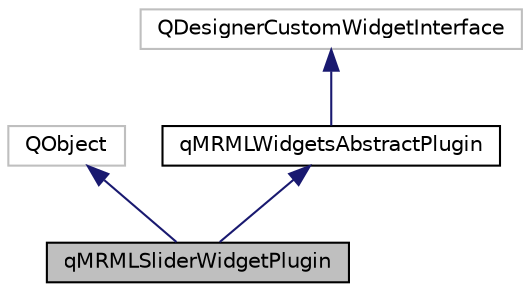 digraph "qMRMLSliderWidgetPlugin"
{
  bgcolor="transparent";
  edge [fontname="Helvetica",fontsize="10",labelfontname="Helvetica",labelfontsize="10"];
  node [fontname="Helvetica",fontsize="10",shape=record];
  Node4 [label="qMRMLSliderWidgetPlugin",height=0.2,width=0.4,color="black", fillcolor="grey75", style="filled", fontcolor="black"];
  Node5 -> Node4 [dir="back",color="midnightblue",fontsize="10",style="solid",fontname="Helvetica"];
  Node5 [label="QObject",height=0.2,width=0.4,color="grey75"];
  Node6 -> Node4 [dir="back",color="midnightblue",fontsize="10",style="solid",fontname="Helvetica"];
  Node6 [label="qMRMLWidgetsAbstractPlugin",height=0.2,width=0.4,color="black",URL="$classqMRMLWidgetsAbstractPlugin.html"];
  Node7 -> Node6 [dir="back",color="midnightblue",fontsize="10",style="solid",fontname="Helvetica"];
  Node7 [label="QDesignerCustomWidgetInterface",height=0.2,width=0.4,color="grey75"];
}
